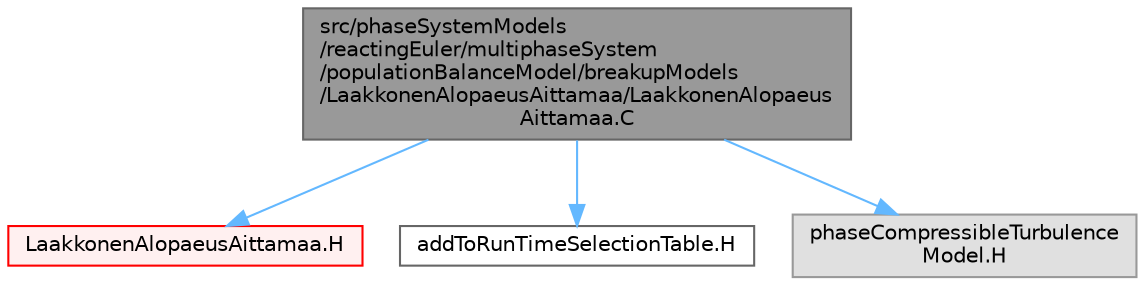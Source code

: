 digraph "src/phaseSystemModels/reactingEuler/multiphaseSystem/populationBalanceModel/breakupModels/LaakkonenAlopaeusAittamaa/LaakkonenAlopaeusAittamaa.C"
{
 // LATEX_PDF_SIZE
  bgcolor="transparent";
  edge [fontname=Helvetica,fontsize=10,labelfontname=Helvetica,labelfontsize=10];
  node [fontname=Helvetica,fontsize=10,shape=box,height=0.2,width=0.4];
  Node1 [id="Node000001",label="src/phaseSystemModels\l/reactingEuler/multiphaseSystem\l/populationBalanceModel/breakupModels\l/LaakkonenAlopaeusAittamaa/LaakkonenAlopaeus\lAittamaa.C",height=0.2,width=0.4,color="gray40", fillcolor="grey60", style="filled", fontcolor="black",tooltip=" "];
  Node1 -> Node2 [id="edge1_Node000001_Node000002",color="steelblue1",style="solid",tooltip=" "];
  Node2 [id="Node000002",label="LaakkonenAlopaeusAittamaa.H",height=0.2,width=0.4,color="red", fillcolor="#FFF0F0", style="filled",URL="$LaakkonenAlopaeusAittamaa_8H.html",tooltip=" "];
  Node1 -> Node401 [id="edge2_Node000001_Node000401",color="steelblue1",style="solid",tooltip=" "];
  Node401 [id="Node000401",label="addToRunTimeSelectionTable.H",height=0.2,width=0.4,color="grey40", fillcolor="white", style="filled",URL="$addToRunTimeSelectionTable_8H.html",tooltip="Macros for easy insertion into run-time selection tables."];
  Node1 -> Node402 [id="edge3_Node000001_Node000402",color="steelblue1",style="solid",tooltip=" "];
  Node402 [id="Node000402",label="phaseCompressibleTurbulence\lModel.H",height=0.2,width=0.4,color="grey60", fillcolor="#E0E0E0", style="filled",tooltip=" "];
}
